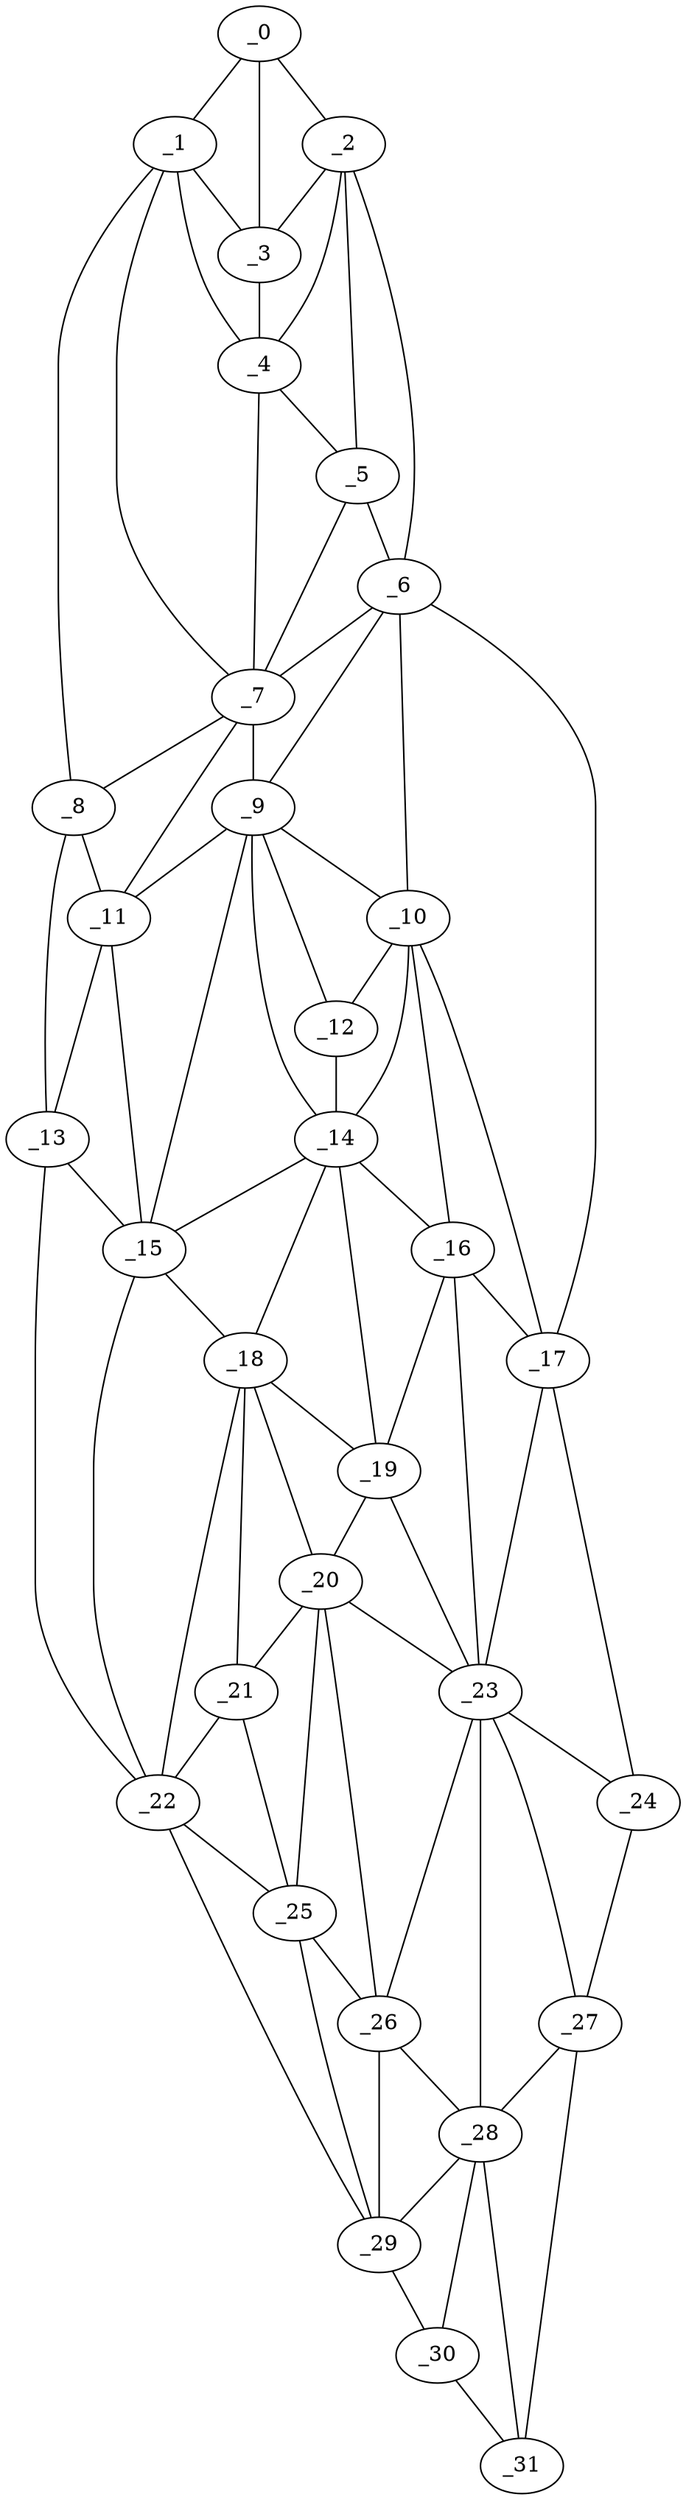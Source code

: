 graph "obj69__235.gxl" {
	_0	 [x=4,
		y=56];
	_1	 [x=7,
		y=38];
	_0 -- _1	 [valence=1];
	_2	 [x=10,
		y=61];
	_0 -- _2	 [valence=1];
	_3	 [x=14,
		y=50];
	_0 -- _3	 [valence=2];
	_1 -- _3	 [valence=1];
	_4	 [x=17,
		y=50];
	_1 -- _4	 [valence=1];
	_7	 [x=30,
		y=50];
	_1 -- _7	 [valence=2];
	_8	 [x=43,
		y=29];
	_1 -- _8	 [valence=1];
	_2 -- _3	 [valence=2];
	_2 -- _4	 [valence=2];
	_5	 [x=24,
		y=56];
	_2 -- _5	 [valence=2];
	_6	 [x=27,
		y=71];
	_2 -- _6	 [valence=1];
	_3 -- _4	 [valence=1];
	_4 -- _5	 [valence=1];
	_4 -- _7	 [valence=2];
	_5 -- _6	 [valence=1];
	_5 -- _7	 [valence=2];
	_6 -- _7	 [valence=2];
	_9	 [x=53,
		y=65];
	_6 -- _9	 [valence=2];
	_10	 [x=56,
		y=86];
	_6 -- _10	 [valence=1];
	_17	 [x=75,
		y=96];
	_6 -- _17	 [valence=1];
	_7 -- _8	 [valence=1];
	_7 -- _9	 [valence=1];
	_11	 [x=59,
		y=39];
	_7 -- _11	 [valence=1];
	_8 -- _11	 [valence=2];
	_13	 [x=65,
		y=40];
	_8 -- _13	 [valence=1];
	_9 -- _10	 [valence=1];
	_9 -- _11	 [valence=2];
	_12	 [x=60,
		y=76];
	_9 -- _12	 [valence=1];
	_14	 [x=65,
		y=75];
	_9 -- _14	 [valence=2];
	_15	 [x=68,
		y=57];
	_9 -- _15	 [valence=2];
	_10 -- _12	 [valence=2];
	_10 -- _14	 [valence=2];
	_16	 [x=74,
		y=84];
	_10 -- _16	 [valence=2];
	_10 -- _17	 [valence=2];
	_11 -- _13	 [valence=2];
	_11 -- _15	 [valence=2];
	_12 -- _14	 [valence=2];
	_13 -- _15	 [valence=2];
	_22	 [x=91,
		y=54];
	_13 -- _22	 [valence=1];
	_14 -- _15	 [valence=2];
	_14 -- _16	 [valence=1];
	_18	 [x=77,
		y=65];
	_14 -- _18	 [valence=2];
	_19	 [x=79,
		y=74];
	_14 -- _19	 [valence=2];
	_15 -- _18	 [valence=2];
	_15 -- _22	 [valence=2];
	_16 -- _17	 [valence=1];
	_16 -- _19	 [valence=2];
	_23	 [x=91,
		y=92];
	_16 -- _23	 [valence=1];
	_17 -- _23	 [valence=2];
	_24	 [x=92,
		y=98];
	_17 -- _24	 [valence=1];
	_18 -- _19	 [valence=2];
	_20	 [x=84,
		y=70];
	_18 -- _20	 [valence=1];
	_21	 [x=89,
		y=61];
	_18 -- _21	 [valence=2];
	_18 -- _22	 [valence=1];
	_19 -- _20	 [valence=2];
	_19 -- _23	 [valence=1];
	_20 -- _21	 [valence=2];
	_20 -- _23	 [valence=1];
	_25	 [x=97,
		y=64];
	_20 -- _25	 [valence=2];
	_26	 [x=100,
		y=66];
	_20 -- _26	 [valence=2];
	_21 -- _22	 [valence=2];
	_21 -- _25	 [valence=2];
	_22 -- _25	 [valence=1];
	_29	 [x=108,
		y=66];
	_22 -- _29	 [valence=1];
	_23 -- _24	 [valence=2];
	_23 -- _26	 [valence=1];
	_27	 [x=101,
		y=96];
	_23 -- _27	 [valence=2];
	_28	 [x=103,
		y=91];
	_23 -- _28	 [valence=2];
	_24 -- _27	 [valence=1];
	_25 -- _26	 [valence=2];
	_25 -- _29	 [valence=2];
	_26 -- _28	 [valence=2];
	_26 -- _29	 [valence=2];
	_27 -- _28	 [valence=1];
	_31	 [x=125,
		y=90];
	_27 -- _31	 [valence=1];
	_28 -- _29	 [valence=1];
	_30	 [x=124,
		y=80];
	_28 -- _30	 [valence=2];
	_28 -- _31	 [valence=2];
	_29 -- _30	 [valence=1];
	_30 -- _31	 [valence=1];
}
